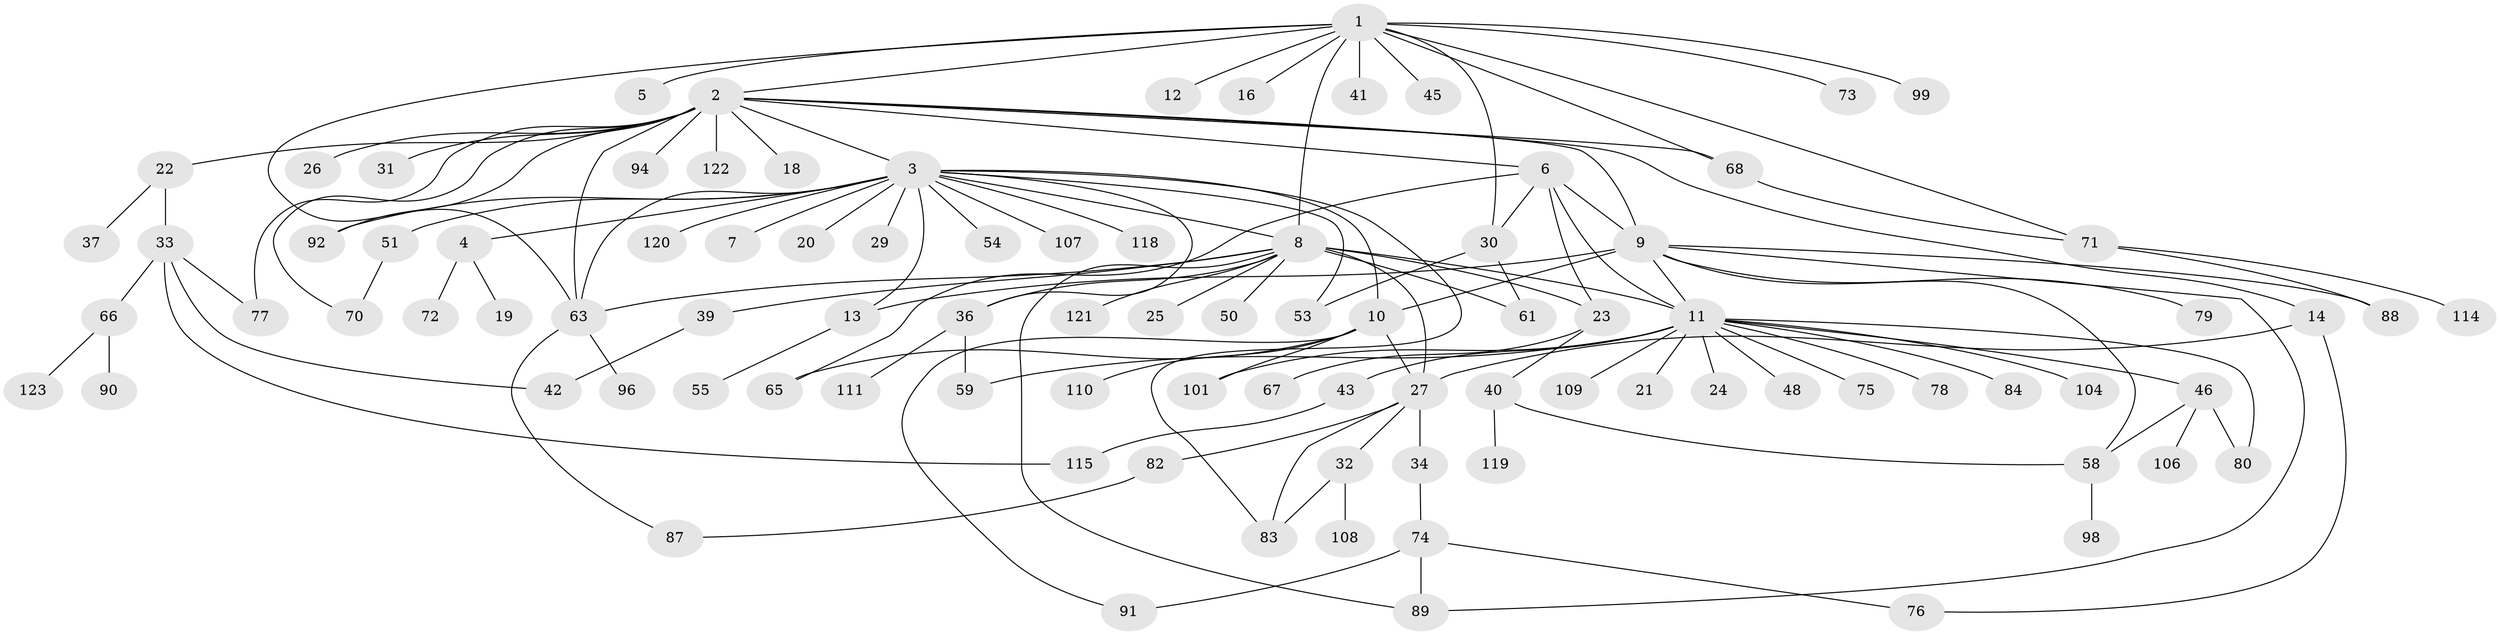 // original degree distribution, {13: 0.008130081300813009, 15: 0.008130081300813009, 18: 0.008130081300813009, 4: 0.07317073170731707, 1: 0.4878048780487805, 7: 0.016260162601626018, 12: 0.008130081300813009, 5: 0.032520325203252036, 8: 0.008130081300813009, 17: 0.008130081300813009, 3: 0.10569105691056911, 6: 0.016260162601626018, 2: 0.21951219512195122}
// Generated by graph-tools (version 1.1) at 2025/11/02/27/25 16:11:11]
// undirected, 94 vertices, 130 edges
graph export_dot {
graph [start="1"]
  node [color=gray90,style=filled];
  1 [super="+35"];
  2 [super="+28"];
  3 [super="+38"];
  4 [super="+57"];
  5;
  6 [super="+69"];
  7;
  8 [super="+47"];
  9 [super="+17"];
  10 [super="+93"];
  11 [super="+15"];
  12;
  13 [super="+86"];
  14;
  16;
  18 [super="+49"];
  19;
  20;
  21;
  22;
  23;
  24;
  25;
  26;
  27 [super="+44"];
  29 [super="+64"];
  30 [super="+97"];
  31;
  32 [super="+105"];
  33 [super="+56"];
  34;
  36 [super="+81"];
  37;
  39;
  40 [super="+52"];
  41;
  42 [super="+113"];
  43 [super="+60"];
  45;
  46 [super="+62"];
  48;
  50;
  51;
  53;
  54;
  55;
  58 [super="+85"];
  59;
  61;
  63 [super="+100"];
  65;
  66 [super="+116"];
  67;
  68;
  70;
  71 [super="+102"];
  72;
  73;
  74 [super="+117"];
  75;
  76 [super="+112"];
  77;
  78;
  79;
  80;
  82;
  83;
  84;
  87 [super="+103"];
  88;
  89;
  90 [super="+95"];
  91;
  92;
  94;
  96;
  98;
  99;
  101;
  104;
  106;
  107;
  108;
  109;
  110;
  111;
  114;
  115;
  118;
  119;
  120;
  121;
  122;
  123;
  1 -- 2;
  1 -- 5;
  1 -- 8;
  1 -- 12;
  1 -- 16;
  1 -- 30;
  1 -- 41;
  1 -- 45;
  1 -- 68;
  1 -- 71;
  1 -- 73;
  1 -- 99;
  1 -- 63;
  2 -- 3;
  2 -- 6;
  2 -- 9;
  2 -- 14;
  2 -- 18;
  2 -- 22;
  2 -- 26;
  2 -- 70;
  2 -- 77;
  2 -- 92;
  2 -- 94;
  2 -- 122;
  2 -- 68;
  2 -- 31;
  2 -- 63;
  3 -- 4;
  3 -- 7;
  3 -- 8;
  3 -- 10;
  3 -- 13;
  3 -- 20;
  3 -- 29;
  3 -- 36;
  3 -- 51;
  3 -- 53;
  3 -- 54;
  3 -- 83;
  3 -- 92;
  3 -- 107;
  3 -- 120;
  3 -- 118;
  3 -- 63;
  4 -- 19;
  4 -- 72;
  6 -- 11;
  6 -- 23;
  6 -- 30;
  6 -- 65;
  6 -- 9;
  8 -- 11;
  8 -- 23;
  8 -- 25;
  8 -- 27;
  8 -- 39;
  8 -- 50;
  8 -- 121;
  8 -- 63;
  8 -- 89;
  8 -- 61;
  8 -- 36;
  9 -- 10;
  9 -- 88;
  9 -- 89;
  9 -- 58;
  9 -- 11;
  9 -- 13;
  9 -- 79;
  10 -- 65;
  10 -- 91;
  10 -- 101;
  10 -- 110;
  10 -- 27;
  11 -- 21;
  11 -- 24;
  11 -- 43;
  11 -- 46;
  11 -- 48;
  11 -- 59;
  11 -- 75;
  11 -- 78;
  11 -- 80;
  11 -- 84;
  11 -- 101;
  11 -- 104;
  11 -- 109;
  13 -- 55;
  14 -- 27;
  14 -- 76;
  22 -- 33;
  22 -- 37;
  23 -- 40;
  23 -- 67;
  27 -- 32;
  27 -- 34;
  27 -- 82;
  27 -- 83;
  30 -- 53;
  30 -- 61;
  32 -- 83;
  32 -- 108;
  33 -- 42;
  33 -- 66;
  33 -- 77;
  33 -- 115;
  34 -- 74;
  36 -- 59;
  36 -- 111;
  39 -- 42;
  40 -- 58;
  40 -- 119;
  43 -- 115;
  46 -- 80;
  46 -- 106;
  46 -- 58;
  51 -- 70;
  58 -- 98;
  63 -- 87;
  63 -- 96;
  66 -- 90;
  66 -- 123;
  68 -- 71;
  71 -- 88;
  71 -- 114;
  74 -- 89;
  74 -- 91;
  74 -- 76;
  82 -- 87;
}
